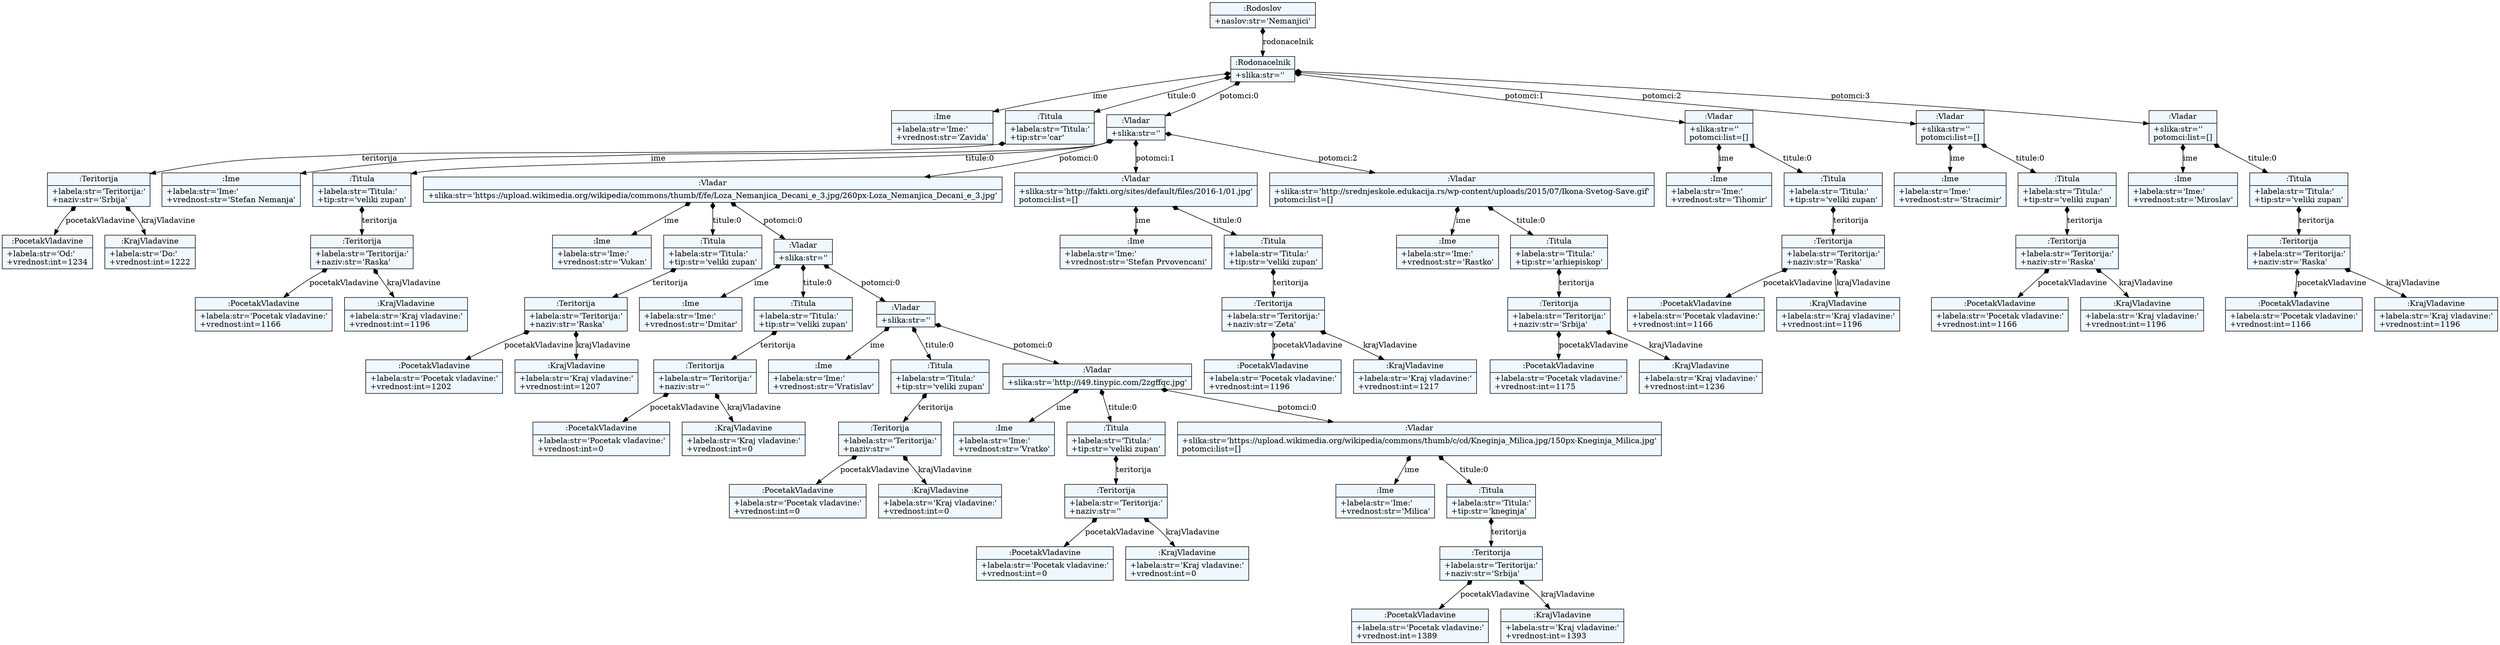 
    digraph xtext {
    fontname = "Bitstream Vera Sans"
    fontsize = 8
    node[
        shape=record,
        style=filled,
        fillcolor=aliceblue
    ]
    nodesep = 0.3
    edge[dir=black,arrowtail=empty]


2266515268048 -> 2266515371120 [label="rodonacelnik" arrowtail=diamond dir=both]
2266515371120 -> 2266515371400 [label="ime" arrowtail=diamond dir=both]
2266515371400[label="{:Ime|+labela:str='Ime:'\l+vrednost:str='Zavida'\l}"]
2266515371120 -> 2266515371456 [label="titule:0" arrowtail=diamond dir=both]
2266515371456 -> 2266515371960 [label="teritorija" arrowtail=diamond dir=both]
2266515371960 -> 2266515372072 [label="pocetakVladavine" arrowtail=diamond dir=both]
2266515372072[label="{:PocetakVladavine|+labela:str='Od:'\l+vrednost:int=1234\l}"]
2266515371960 -> 2266515372184 [label="krajVladavine" arrowtail=diamond dir=both]
2266515372184[label="{:KrajVladavine|+labela:str='Do:'\l+vrednost:int=1222\l}"]
2266515371960[label="{:Teritorija|+labela:str='Teritorija:'\l+naziv:str='Srbija'\l}"]
2266515371456[label="{:Titula|+labela:str='Titula:'\l+tip:str='car'\l}"]
2266515371120 -> 2266515371624 [label="potomci:0" arrowtail=diamond dir=both]
2266515371624 -> 2266515371904 [label="ime" arrowtail=diamond dir=both]
2266515371904[label="{:Ime|+labela:str='Ime:'\l+vrednost:str='Stefan Nemanja'\l}"]
2266515371624 -> 2266515372016 [label="titule:0" arrowtail=diamond dir=both]
2266515372016 -> 2266515372632 [label="teritorija" arrowtail=diamond dir=both]
2266515372632 -> 2266515372744 [label="pocetakVladavine" arrowtail=diamond dir=both]
2266515372744[label="{:PocetakVladavine|+labela:str='Pocetak vladavine:'\l+vrednost:int=1166\l}"]
2266515372632 -> 2266515372856 [label="krajVladavine" arrowtail=diamond dir=both]
2266515372856[label="{:KrajVladavine|+labela:str='Kraj vladavine:'\l+vrednost:int=1196\l}"]
2266515372632[label="{:Teritorija|+labela:str='Teritorija:'\l+naziv:str='Raska'\l}"]
2266515372016[label="{:Titula|+labela:str='Titula:'\l+tip:str='veliki zupan'\l}"]
2266515371624 -> 2266515372520 [label="potomci:0" arrowtail=diamond dir=both]
2266515372520 -> 2266515372688 [label="ime" arrowtail=diamond dir=both]
2266515372688[label="{:Ime|+labela:str='Ime:'\l+vrednost:str='Vukan'\l}"]
2266515372520 -> 2266515372912 [label="titule:0" arrowtail=diamond dir=both]
2266515372912 -> 2266515373304 [label="teritorija" arrowtail=diamond dir=both]
2266515373304 -> 2266515373416 [label="pocetakVladavine" arrowtail=diamond dir=both]
2266515373416[label="{:PocetakVladavine|+labela:str='Pocetak vladavine:'\l+vrednost:int=1202\l}"]
2266515373304 -> 2266515373528 [label="krajVladavine" arrowtail=diamond dir=both]
2266515373528[label="{:KrajVladavine|+labela:str='Kraj vladavine:'\l+vrednost:int=1207\l}"]
2266515373304[label="{:Teritorija|+labela:str='Teritorija:'\l+naziv:str='Raska'\l}"]
2266515372912[label="{:Titula|+labela:str='Titula:'\l+tip:str='veliki zupan'\l}"]
2266515372520 -> 2266515373136 [label="potomci:0" arrowtail=diamond dir=both]
2266515373136 -> 2266515373360 [label="ime" arrowtail=diamond dir=both]
2266515373360[label="{:Ime|+labela:str='Ime:'\l+vrednost:str='Dmitar'\l}"]
2266515373136 -> 2266515373584 [label="titule:0" arrowtail=diamond dir=both]
2266515373584 -> 2266515373976 [label="teritorija" arrowtail=diamond dir=both]
2266515373976 -> 2266515423304 [label="pocetakVladavine" arrowtail=diamond dir=both]
2266515423304[label="{:PocetakVladavine|+labela:str='Pocetak vladavine:'\l+vrednost:int=0\l}"]
2266515373976 -> 2266515423360 [label="krajVladavine" arrowtail=diamond dir=both]
2266515423360[label="{:KrajVladavine|+labela:str='Kraj vladavine:'\l+vrednost:int=0\l}"]
2266515373976[label="{:Teritorija|+labela:str='Teritorija:'\l+naziv:str=''\l}"]
2266515373584[label="{:Titula|+labela:str='Titula:'\l+tip:str='veliki zupan'\l}"]
2266515373136 -> 2266515373808 [label="potomci:0" arrowtail=diamond dir=both]
2266515373808 -> 2266515374032 [label="ime" arrowtail=diamond dir=both]
2266515374032[label="{:Ime|+labela:str='Ime:'\l+vrednost:str='Vratislav'\l}"]
2266515373808 -> 2266515423416 [label="titule:0" arrowtail=diamond dir=both]
2266515423416 -> 2266515423752 [label="teritorija" arrowtail=diamond dir=both]
2266515423752 -> 2266515423864 [label="pocetakVladavine" arrowtail=diamond dir=both]
2266515423864[label="{:PocetakVladavine|+labela:str='Pocetak vladavine:'\l+vrednost:int=0\l}"]
2266515423752 -> 2266515423920 [label="krajVladavine" arrowtail=diamond dir=both]
2266515423920[label="{:KrajVladavine|+labela:str='Kraj vladavine:'\l+vrednost:int=0\l}"]
2266515423752[label="{:Teritorija|+labela:str='Teritorija:'\l+naziv:str=''\l}"]
2266515423416[label="{:Titula|+labela:str='Titula:'\l+tip:str='veliki zupan'\l}"]
2266515373808 -> 2266515423640 [label="potomci:0" arrowtail=diamond dir=both]
2266515423640 -> 2266515423808 [label="ime" arrowtail=diamond dir=both]
2266515423808[label="{:Ime|+labela:str='Ime:'\l+vrednost:str='Vratko'\l}"]
2266515423640 -> 2266515423976 [label="titule:0" arrowtail=diamond dir=both]
2266515423976 -> 2266515424368 [label="teritorija" arrowtail=diamond dir=both]
2266515424368 -> 2266515424480 [label="pocetakVladavine" arrowtail=diamond dir=both]
2266515424480[label="{:PocetakVladavine|+labela:str='Pocetak vladavine:'\l+vrednost:int=0\l}"]
2266515424368 -> 2266515424536 [label="krajVladavine" arrowtail=diamond dir=both]
2266515424536[label="{:KrajVladavine|+labela:str='Kraj vladavine:'\l+vrednost:int=0\l}"]
2266515424368[label="{:Teritorija|+labela:str='Teritorija:'\l+naziv:str=''\l}"]
2266515423976[label="{:Titula|+labela:str='Titula:'\l+tip:str='veliki zupan'\l}"]
2266515423640 -> 2266515424200 [label="potomci:0" arrowtail=diamond dir=both]
2266515424200 -> 2266515424424 [label="ime" arrowtail=diamond dir=both]
2266515424424[label="{:Ime|+labela:str='Ime:'\l+vrednost:str='Milica'\l}"]
2266515424200 -> 2266515424592 [label="titule:0" arrowtail=diamond dir=both]
2266515424592 -> 2266515424984 [label="teritorija" arrowtail=diamond dir=both]
2266515424984 -> 2266515425096 [label="pocetakVladavine" arrowtail=diamond dir=both]
2266515425096[label="{:PocetakVladavine|+labela:str='Pocetak vladavine:'\l+vrednost:int=1389\l}"]
2266515424984 -> 2266515425208 [label="krajVladavine" arrowtail=diamond dir=both]
2266515425208[label="{:KrajVladavine|+labela:str='Kraj vladavine:'\l+vrednost:int=1393\l}"]
2266515424984[label="{:Teritorija|+labela:str='Teritorija:'\l+naziv:str='Srbija'\l}"]
2266515424592[label="{:Titula|+labela:str='Titula:'\l+tip:str='kneginja'\l}"]
2266515424200[label="{:Vladar|+slika:str='https://upload.wikimedia.org/wikipedia/commons/thumb/c/cd/Kneginja_Milica.jpg/150px-Kneginja_Milica.jpg'\lpotomci:list=[]\l}"]
2266515423640[label="{:Vladar|+slika:str='http://i49.tinypic.com/2zgffqc.jpg'\l}"]
2266515373808[label="{:Vladar|+slika:str=''\l}"]
2266515373136[label="{:Vladar|+slika:str=''\l}"]
2266515372520[label="{:Vladar|+slika:str='https://upload.wikimedia.org/wikipedia/commons/thumb/f/fe/Loza_Nemanjica_Decani_e_3.jpg/260px-Loza_Nemanjica_Decani_e_3.jpg'\l}"]
2266515371624 -> 2266515372576 [label="potomci:1" arrowtail=diamond dir=both]
2266515372576 -> 2266515373248 [label="ime" arrowtail=diamond dir=both]
2266515373248[label="{:Ime|+labela:str='Ime:'\l+vrednost:str='Stefan Prvovencani'\l}"]
2266515372576 -> 2266515373640 [label="titule:0" arrowtail=diamond dir=both]
2266515373640 -> 2266515424648 [label="teritorija" arrowtail=diamond dir=both]
2266515424648 -> 2266515424928 [label="pocetakVladavine" arrowtail=diamond dir=both]
2266515424928[label="{:PocetakVladavine|+labela:str='Pocetak vladavine:'\l+vrednost:int=1196\l}"]
2266515424648 -> 2266515425264 [label="krajVladavine" arrowtail=diamond dir=both]
2266515425264[label="{:KrajVladavine|+labela:str='Kraj vladavine:'\l+vrednost:int=1217\l}"]
2266515424648[label="{:Teritorija|+labela:str='Teritorija:'\l+naziv:str='Zeta'\l}"]
2266515373640[label="{:Titula|+labela:str='Titula:'\l+tip:str='veliki zupan'\l}"]
2266515372576[label="{:Vladar|+slika:str='http://fakti.org/sites/default/files/2016-1/01.jpg'\lpotomci:list=[]\l}"]
2266515371624 -> 2266515372968 [label="potomci:2" arrowtail=diamond dir=both]
2266515372968 -> 2266515424032 [label="ime" arrowtail=diamond dir=both]
2266515424032[label="{:Ime|+labela:str='Ime:'\l+vrednost:str='Rastko'\l}"]
2266515372968 -> 2266515424312 [label="titule:0" arrowtail=diamond dir=both]
2266515424312 -> 2266515425600 [label="teritorija" arrowtail=diamond dir=both]
2266515425600 -> 2266515425712 [label="pocetakVladavine" arrowtail=diamond dir=both]
2266515425712[label="{:PocetakVladavine|+labela:str='Pocetak vladavine:'\l+vrednost:int=1175\l}"]
2266515425600 -> 2266515425824 [label="krajVladavine" arrowtail=diamond dir=both]
2266515425824[label="{:KrajVladavine|+labela:str='Kraj vladavine:'\l+vrednost:int=1236\l}"]
2266515425600[label="{:Teritorija|+labela:str='Teritorija:'\l+naziv:str='Srbija'\l}"]
2266515424312[label="{:Titula|+labela:str='Titula:'\l+tip:str='arhiepiskop'\l}"]
2266515372968[label="{:Vladar|+slika:str='http://srednjeskole.edukacija.rs/wp-content/uploads/2015/07/Ikona-Svetog-Save.gif'\lpotomci:list=[]\l}"]
2266515371624[label="{:Vladar|+slika:str=''\l}"]
2266515371120 -> 2266515371792 [label="potomci:1" arrowtail=diamond dir=both]
2266515371792 -> 2266515373920 [label="ime" arrowtail=diamond dir=both]
2266515373920[label="{:Ime|+labela:str='Ime:'\l+vrednost:str='Tihomir'\l}"]
2266515371792 -> 2266515424816 [label="titule:0" arrowtail=diamond dir=both]
2266515424816 -> 2266515426048 [label="teritorija" arrowtail=diamond dir=both]
2266515426048 -> 2266515426160 [label="pocetakVladavine" arrowtail=diamond dir=both]
2266515426160[label="{:PocetakVladavine|+labela:str='Pocetak vladavine:'\l+vrednost:int=1166\l}"]
2266515426048 -> 2266515426272 [label="krajVladavine" arrowtail=diamond dir=both]
2266515426272[label="{:KrajVladavine|+labela:str='Kraj vladavine:'\l+vrednost:int=1196\l}"]
2266515426048[label="{:Teritorija|+labela:str='Teritorija:'\l+naziv:str='Raska'\l}"]
2266515424816[label="{:Titula|+labela:str='Titula:'\l+tip:str='veliki zupan'\l}"]
2266515371792[label="{:Vladar|+slika:str=''\lpotomci:list=[]\l}"]
2266515371120 -> 2266515372240 [label="potomci:2" arrowtail=diamond dir=both]
2266515372240 -> 2266515425880 [label="ime" arrowtail=diamond dir=both]
2266515425880[label="{:Ime|+labela:str='Ime:'\l+vrednost:str='Stracimir'\l}"]
2266515372240 -> 2266515425992 [label="titule:0" arrowtail=diamond dir=both]
2266515425992 -> 2266515426552 [label="teritorija" arrowtail=diamond dir=both]
2266515426552 -> 2266515426664 [label="pocetakVladavine" arrowtail=diamond dir=both]
2266515426664[label="{:PocetakVladavine|+labela:str='Pocetak vladavine:'\l+vrednost:int=1166\l}"]
2266515426552 -> 2266515426776 [label="krajVladavine" arrowtail=diamond dir=both]
2266515426776[label="{:KrajVladavine|+labela:str='Kraj vladavine:'\l+vrednost:int=1196\l}"]
2266515426552[label="{:Teritorija|+labela:str='Teritorija:'\l+naziv:str='Raska'\l}"]
2266515425992[label="{:Titula|+labela:str='Titula:'\l+tip:str='veliki zupan'\l}"]
2266515372240[label="{:Vladar|+slika:str=''\lpotomci:list=[]\l}"]
2266515371120 -> 2266515425432 [label="potomci:3" arrowtail=diamond dir=both]
2266515425432 -> 2266515426440 [label="ime" arrowtail=diamond dir=both]
2266515426440[label="{:Ime|+labela:str='Ime:'\l+vrednost:str='Miroslav'\l}"]
2266515425432 -> 2266515426496 [label="titule:0" arrowtail=diamond dir=both]
2266515426496 -> 2266515427056 [label="teritorija" arrowtail=diamond dir=both]
2266515427056 -> 2266515427168 [label="pocetakVladavine" arrowtail=diamond dir=both]
2266515427168[label="{:PocetakVladavine|+labela:str='Pocetak vladavine:'\l+vrednost:int=1166\l}"]
2266515427056 -> 2266515427280 [label="krajVladavine" arrowtail=diamond dir=both]
2266515427280[label="{:KrajVladavine|+labela:str='Kraj vladavine:'\l+vrednost:int=1196\l}"]
2266515427056[label="{:Teritorija|+labela:str='Teritorija:'\l+naziv:str='Raska'\l}"]
2266515426496[label="{:Titula|+labela:str='Titula:'\l+tip:str='veliki zupan'\l}"]
2266515425432[label="{:Vladar|+slika:str=''\lpotomci:list=[]\l}"]
2266515371120[label="{:Rodonacelnik|+slika:str=''\l}"]
2266515268048[label="{:Rodoslov|+naslov:str='Nemanjici'\l}"]

}

